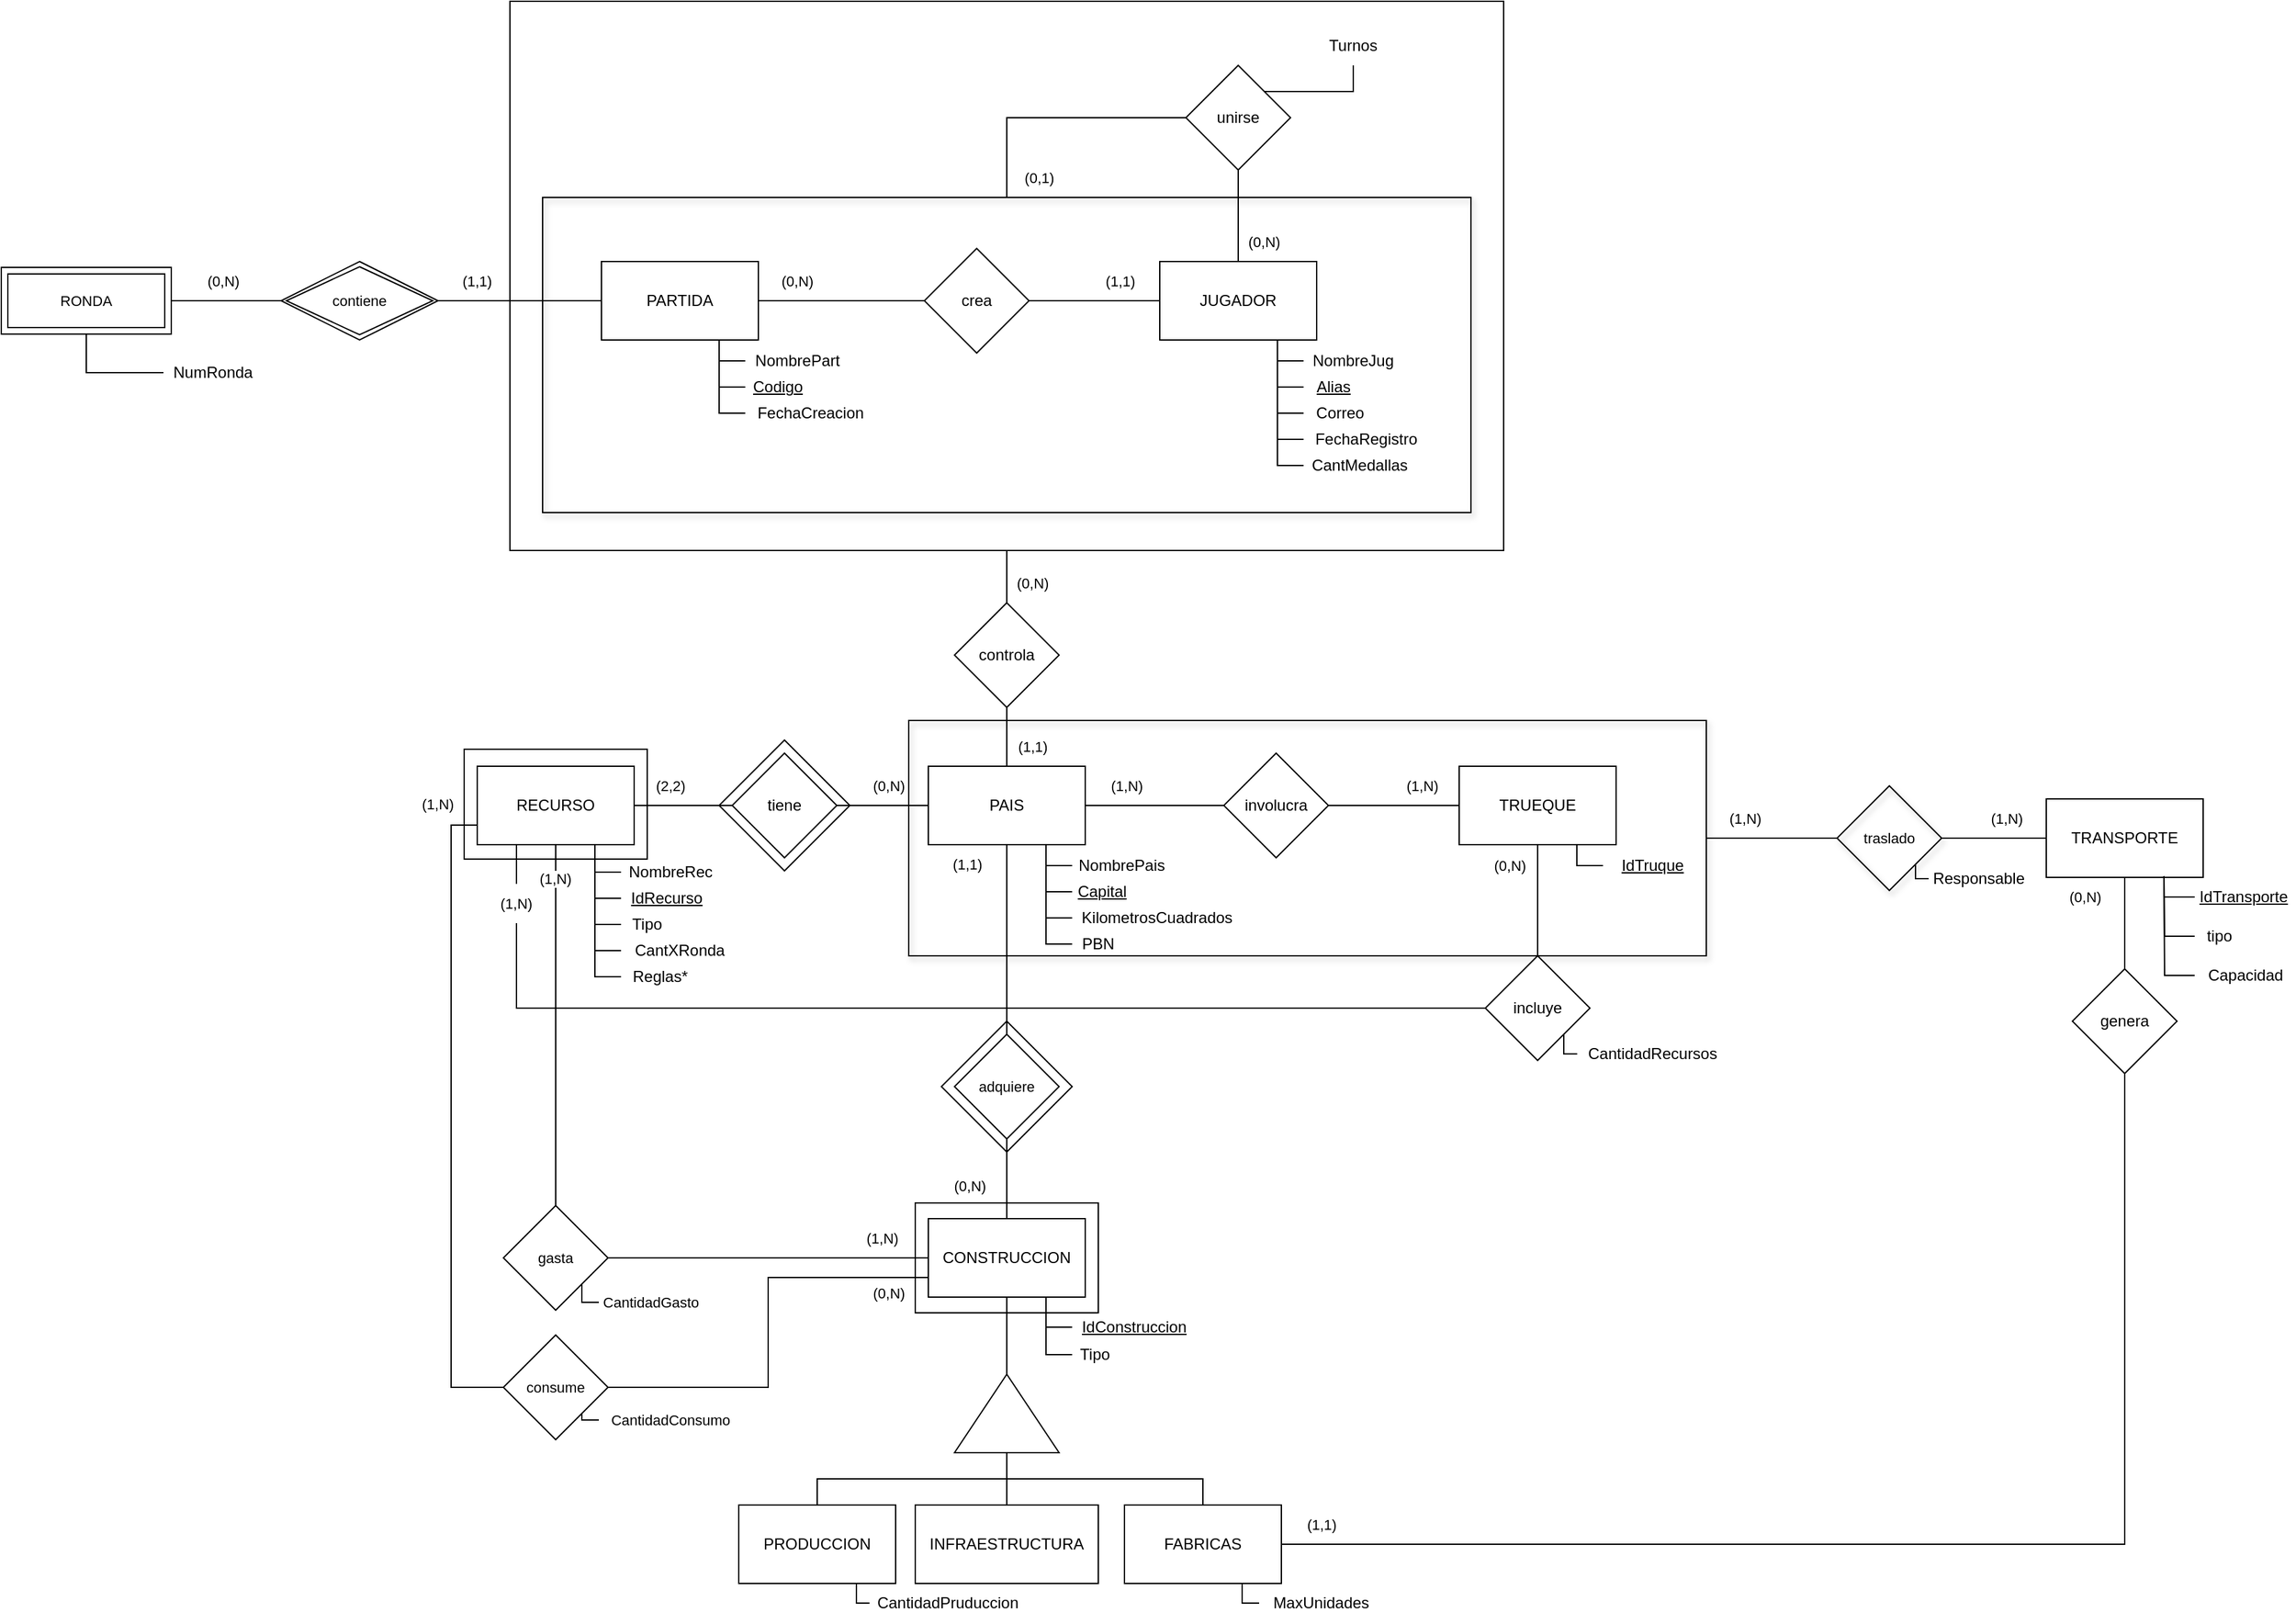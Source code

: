 <mxfile version="28.2.5">
  <diagram name="Página-1" id="h4RyZ4rFJXlUaRI9Djhv">
    <mxGraphModel dx="2400" dy="2023" grid="1" gridSize="10" guides="1" tooltips="1" connect="1" arrows="1" fold="1" page="1" pageScale="1" pageWidth="827" pageHeight="1169" math="0" shadow="0">
      <root>
        <mxCell id="0" />
        <mxCell id="1" parent="0" />
        <mxCell id="SiR0AhGkBLL6UwkQ2Aky-28" value="" style="rounded=0;whiteSpace=wrap;html=1;fontFamily=Helvetica;fontSize=11;fontColor=default;labelBackgroundColor=default;fillColor=none;" vertex="1" parent="1">
          <mxGeometry x="55" y="-20" width="760" height="420" as="geometry" />
        </mxCell>
        <mxCell id="CNnA7Gmpr0wEHoK6A7KQ-145" value="" style="rounded=0;whiteSpace=wrap;html=1;fontFamily=Helvetica;fontSize=11;fontColor=default;labelBackgroundColor=default;fillColor=none;shadow=1;" parent="1" vertex="1">
          <mxGeometry x="360" y="530" width="610" height="180" as="geometry" />
        </mxCell>
        <mxCell id="CNnA7Gmpr0wEHoK6A7KQ-61" value="" style="rounded=0;whiteSpace=wrap;html=1;fontFamily=Helvetica;fontSize=11;fontColor=default;labelBackgroundColor=default;fillColor=none;" parent="1" vertex="1">
          <mxGeometry x="20" y="552" width="140" height="84" as="geometry" />
        </mxCell>
        <mxCell id="CNnA7Gmpr0wEHoK6A7KQ-79" value="" style="rounded=0;whiteSpace=wrap;html=1;fontFamily=Helvetica;fontSize=11;fontColor=default;labelBackgroundColor=default;fillColor=none;" parent="1" vertex="1">
          <mxGeometry x="365" y="899" width="140" height="84" as="geometry" />
        </mxCell>
        <mxCell id="GuARF0NrUYKqCSSE0C8I-60" style="edgeStyle=orthogonalEdgeStyle;shape=connector;rounded=0;orthogonalLoop=1;jettySize=auto;html=1;exitX=0.5;exitY=0;exitDx=0;exitDy=0;entryX=0;entryY=0.5;entryDx=0;entryDy=0;strokeColor=default;align=center;verticalAlign=middle;fontFamily=Helvetica;fontSize=11;fontColor=default;labelBackgroundColor=default;endArrow=none;endFill=0;" parent="1" source="GuARF0NrUYKqCSSE0C8I-54" target="GuARF0NrUYKqCSSE0C8I-58" edge="1">
          <mxGeometry relative="1" as="geometry" />
        </mxCell>
        <mxCell id="GuARF0NrUYKqCSSE0C8I-54" value="" style="rounded=0;whiteSpace=wrap;html=1;fontFamily=Helvetica;fontSize=11;fontColor=default;labelBackgroundColor=default;fillColor=none;shadow=1;" parent="1" vertex="1">
          <mxGeometry x="80" y="130" width="710" height="241" as="geometry" />
        </mxCell>
        <mxCell id="GuARF0NrUYKqCSSE0C8I-18" style="edgeStyle=orthogonalEdgeStyle;shape=connector;rounded=0;orthogonalLoop=1;jettySize=auto;html=1;exitX=0.75;exitY=1;exitDx=0;exitDy=0;entryX=0;entryY=0.5;entryDx=0;entryDy=0;strokeColor=default;align=center;verticalAlign=middle;fontFamily=Helvetica;fontSize=11;fontColor=default;labelBackgroundColor=default;endArrow=none;endFill=0;" parent="1" source="GuARF0NrUYKqCSSE0C8I-1" target="GuARF0NrUYKqCSSE0C8I-3" edge="1">
          <mxGeometry relative="1" as="geometry" />
        </mxCell>
        <mxCell id="GuARF0NrUYKqCSSE0C8I-19" style="edgeStyle=orthogonalEdgeStyle;shape=connector;rounded=0;orthogonalLoop=1;jettySize=auto;html=1;exitX=0.75;exitY=1;exitDx=0;exitDy=0;entryX=0;entryY=0.5;entryDx=0;entryDy=0;strokeColor=default;align=center;verticalAlign=middle;fontFamily=Helvetica;fontSize=11;fontColor=default;labelBackgroundColor=default;endArrow=none;endFill=0;" parent="1" source="GuARF0NrUYKqCSSE0C8I-1" target="GuARF0NrUYKqCSSE0C8I-4" edge="1">
          <mxGeometry relative="1" as="geometry" />
        </mxCell>
        <mxCell id="GuARF0NrUYKqCSSE0C8I-20" style="edgeStyle=orthogonalEdgeStyle;shape=connector;rounded=0;orthogonalLoop=1;jettySize=auto;html=1;exitX=0.75;exitY=1;exitDx=0;exitDy=0;entryX=0;entryY=0.5;entryDx=0;entryDy=0;strokeColor=default;align=center;verticalAlign=middle;fontFamily=Helvetica;fontSize=11;fontColor=default;labelBackgroundColor=default;endArrow=none;endFill=0;" parent="1" source="GuARF0NrUYKqCSSE0C8I-1" target="GuARF0NrUYKqCSSE0C8I-5" edge="1">
          <mxGeometry relative="1" as="geometry" />
        </mxCell>
        <mxCell id="GuARF0NrUYKqCSSE0C8I-21" style="edgeStyle=orthogonalEdgeStyle;shape=connector;rounded=0;orthogonalLoop=1;jettySize=auto;html=1;exitX=0.75;exitY=1;exitDx=0;exitDy=0;entryX=0;entryY=0.5;entryDx=0;entryDy=0;strokeColor=default;align=center;verticalAlign=middle;fontFamily=Helvetica;fontSize=11;fontColor=default;labelBackgroundColor=default;endArrow=none;endFill=0;" parent="1" source="GuARF0NrUYKqCSSE0C8I-1" target="GuARF0NrUYKqCSSE0C8I-6" edge="1">
          <mxGeometry relative="1" as="geometry" />
        </mxCell>
        <mxCell id="GuARF0NrUYKqCSSE0C8I-51" value="" style="edgeStyle=orthogonalEdgeStyle;shape=connector;rounded=0;orthogonalLoop=1;jettySize=auto;html=1;strokeColor=default;align=center;verticalAlign=middle;fontFamily=Helvetica;fontSize=11;fontColor=default;labelBackgroundColor=default;endArrow=none;endFill=0;" parent="1" source="GuARF0NrUYKqCSSE0C8I-1" target="GuARF0NrUYKqCSSE0C8I-50" edge="1">
          <mxGeometry relative="1" as="geometry" />
        </mxCell>
        <mxCell id="GuARF0NrUYKqCSSE0C8I-59" value="" style="edgeStyle=orthogonalEdgeStyle;shape=connector;rounded=0;orthogonalLoop=1;jettySize=auto;html=1;strokeColor=default;align=center;verticalAlign=middle;fontFamily=Helvetica;fontSize=11;fontColor=default;labelBackgroundColor=default;endArrow=none;endFill=0;" parent="1" source="GuARF0NrUYKqCSSE0C8I-1" target="GuARF0NrUYKqCSSE0C8I-58" edge="1">
          <mxGeometry relative="1" as="geometry" />
        </mxCell>
        <mxCell id="GuARF0NrUYKqCSSE0C8I-1" value="JUGADOR" style="rounded=0;whiteSpace=wrap;html=1;" parent="1" vertex="1">
          <mxGeometry x="552" y="179" width="120" height="60" as="geometry" />
        </mxCell>
        <mxCell id="GuARF0NrUYKqCSSE0C8I-16" style="edgeStyle=orthogonalEdgeStyle;shape=connector;rounded=0;orthogonalLoop=1;jettySize=auto;html=1;exitX=0;exitY=0.5;exitDx=0;exitDy=0;entryX=0.75;entryY=1;entryDx=0;entryDy=0;strokeColor=default;align=center;verticalAlign=middle;fontFamily=Helvetica;fontSize=11;fontColor=default;labelBackgroundColor=default;endArrow=none;endFill=0;" parent="1" source="GuARF0NrUYKqCSSE0C8I-2" target="GuARF0NrUYKqCSSE0C8I-1" edge="1">
          <mxGeometry relative="1" as="geometry" />
        </mxCell>
        <mxCell id="GuARF0NrUYKqCSSE0C8I-2" value="NombreJug" style="text;html=1;align=center;verticalAlign=middle;whiteSpace=wrap;rounded=0;" parent="1" vertex="1">
          <mxGeometry x="662" y="240" width="76" height="30" as="geometry" />
        </mxCell>
        <mxCell id="GuARF0NrUYKqCSSE0C8I-3" value="&lt;u&gt;Alias&lt;/u&gt;" style="text;html=1;align=center;verticalAlign=middle;whiteSpace=wrap;rounded=0;" parent="1" vertex="1">
          <mxGeometry x="662" y="260" width="46" height="30" as="geometry" />
        </mxCell>
        <mxCell id="GuARF0NrUYKqCSSE0C8I-4" value="Correo" style="text;html=1;align=center;verticalAlign=middle;whiteSpace=wrap;rounded=0;" parent="1" vertex="1">
          <mxGeometry x="662" y="280" width="56" height="30" as="geometry" />
        </mxCell>
        <mxCell id="GuARF0NrUYKqCSSE0C8I-5" value="FechaRegistro" style="text;html=1;align=center;verticalAlign=middle;whiteSpace=wrap;rounded=0;" parent="1" vertex="1">
          <mxGeometry x="662" y="300" width="96" height="30" as="geometry" />
        </mxCell>
        <mxCell id="GuARF0NrUYKqCSSE0C8I-6" value="CantMedallas" style="text;html=1;align=center;verticalAlign=middle;whiteSpace=wrap;rounded=0;" parent="1" vertex="1">
          <mxGeometry x="662" y="320" width="86" height="30" as="geometry" />
        </mxCell>
        <mxCell id="GuARF0NrUYKqCSSE0C8I-23" style="edgeStyle=orthogonalEdgeStyle;shape=connector;rounded=0;orthogonalLoop=1;jettySize=auto;html=1;exitX=0.75;exitY=1;exitDx=0;exitDy=0;entryX=0;entryY=0.5;entryDx=0;entryDy=0;strokeColor=default;align=center;verticalAlign=middle;fontFamily=Helvetica;fontSize=11;fontColor=default;labelBackgroundColor=default;endArrow=none;endFill=0;" parent="1" source="GuARF0NrUYKqCSSE0C8I-27" target="GuARF0NrUYKqCSSE0C8I-30" edge="1">
          <mxGeometry relative="1" as="geometry" />
        </mxCell>
        <mxCell id="GuARF0NrUYKqCSSE0C8I-25" style="edgeStyle=orthogonalEdgeStyle;shape=connector;rounded=0;orthogonalLoop=1;jettySize=auto;html=1;exitX=0.75;exitY=1;exitDx=0;exitDy=0;entryX=0;entryY=0.5;entryDx=0;entryDy=0;strokeColor=default;align=center;verticalAlign=middle;fontFamily=Helvetica;fontSize=11;fontColor=default;labelBackgroundColor=default;endArrow=none;endFill=0;" parent="1" source="GuARF0NrUYKqCSSE0C8I-27" target="GuARF0NrUYKqCSSE0C8I-32" edge="1">
          <mxGeometry relative="1" as="geometry" />
        </mxCell>
        <mxCell id="GuARF0NrUYKqCSSE0C8I-53" style="edgeStyle=orthogonalEdgeStyle;shape=connector;rounded=0;orthogonalLoop=1;jettySize=auto;html=1;exitX=1;exitY=0.5;exitDx=0;exitDy=0;entryX=0;entryY=0.5;entryDx=0;entryDy=0;strokeColor=default;align=center;verticalAlign=middle;fontFamily=Helvetica;fontSize=11;fontColor=default;labelBackgroundColor=default;endArrow=none;endFill=0;" parent="1" source="GuARF0NrUYKqCSSE0C8I-27" target="GuARF0NrUYKqCSSE0C8I-50" edge="1">
          <mxGeometry relative="1" as="geometry" />
        </mxCell>
        <mxCell id="GuARF0NrUYKqCSSE0C8I-27" value="PARTIDA" style="rounded=0;whiteSpace=wrap;html=1;" parent="1" vertex="1">
          <mxGeometry x="125" y="179" width="120" height="60" as="geometry" />
        </mxCell>
        <mxCell id="GuARF0NrUYKqCSSE0C8I-28" style="edgeStyle=orthogonalEdgeStyle;shape=connector;rounded=0;orthogonalLoop=1;jettySize=auto;html=1;exitX=0;exitY=0.5;exitDx=0;exitDy=0;entryX=0.75;entryY=1;entryDx=0;entryDy=0;strokeColor=default;align=center;verticalAlign=middle;fontFamily=Helvetica;fontSize=11;fontColor=default;labelBackgroundColor=default;endArrow=none;endFill=0;" parent="1" source="GuARF0NrUYKqCSSE0C8I-29" target="GuARF0NrUYKqCSSE0C8I-27" edge="1">
          <mxGeometry relative="1" as="geometry" />
        </mxCell>
        <mxCell id="GuARF0NrUYKqCSSE0C8I-29" value="NombrePart" style="text;html=1;align=center;verticalAlign=middle;whiteSpace=wrap;rounded=0;" parent="1" vertex="1">
          <mxGeometry x="235" y="240" width="80" height="30" as="geometry" />
        </mxCell>
        <mxCell id="GuARF0NrUYKqCSSE0C8I-30" value="&lt;u&gt;Codigo&lt;/u&gt;" style="text;html=1;align=center;verticalAlign=middle;whiteSpace=wrap;rounded=0;" parent="1" vertex="1">
          <mxGeometry x="235" y="260" width="50" height="30" as="geometry" />
        </mxCell>
        <mxCell id="GuARF0NrUYKqCSSE0C8I-32" value="FechaCreacion" style="text;html=1;align=center;verticalAlign=middle;whiteSpace=wrap;rounded=0;" parent="1" vertex="1">
          <mxGeometry x="235" y="280" width="100" height="30" as="geometry" />
        </mxCell>
        <mxCell id="GuARF0NrUYKqCSSE0C8I-34" style="edgeStyle=orthogonalEdgeStyle;shape=connector;rounded=0;orthogonalLoop=1;jettySize=auto;html=1;exitX=0.75;exitY=1;exitDx=0;exitDy=0;entryX=0;entryY=0.5;entryDx=0;entryDy=0;strokeColor=default;align=center;verticalAlign=middle;fontFamily=Helvetica;fontSize=11;fontColor=default;labelBackgroundColor=default;endArrow=none;endFill=0;" parent="1" source="GuARF0NrUYKqCSSE0C8I-38" target="GuARF0NrUYKqCSSE0C8I-41" edge="1">
          <mxGeometry relative="1" as="geometry" />
        </mxCell>
        <mxCell id="GuARF0NrUYKqCSSE0C8I-35" style="edgeStyle=orthogonalEdgeStyle;shape=connector;rounded=0;orthogonalLoop=1;jettySize=auto;html=1;exitX=0.75;exitY=1;exitDx=0;exitDy=0;entryX=0;entryY=0.5;entryDx=0;entryDy=0;strokeColor=default;align=center;verticalAlign=middle;fontFamily=Helvetica;fontSize=11;fontColor=default;labelBackgroundColor=default;endArrow=none;endFill=0;" parent="1" source="GuARF0NrUYKqCSSE0C8I-38" target="GuARF0NrUYKqCSSE0C8I-42" edge="1">
          <mxGeometry relative="1" as="geometry" />
        </mxCell>
        <mxCell id="GuARF0NrUYKqCSSE0C8I-36" style="edgeStyle=orthogonalEdgeStyle;shape=connector;rounded=0;orthogonalLoop=1;jettySize=auto;html=1;exitX=0.75;exitY=1;exitDx=0;exitDy=0;entryX=0;entryY=0.5;entryDx=0;entryDy=0;strokeColor=default;align=center;verticalAlign=middle;fontFamily=Helvetica;fontSize=11;fontColor=default;labelBackgroundColor=default;endArrow=none;endFill=0;" parent="1" source="GuARF0NrUYKqCSSE0C8I-38" target="GuARF0NrUYKqCSSE0C8I-43" edge="1">
          <mxGeometry relative="1" as="geometry" />
        </mxCell>
        <mxCell id="GuARF0NrUYKqCSSE0C8I-47" value="" style="edgeStyle=orthogonalEdgeStyle;shape=connector;rounded=0;orthogonalLoop=1;jettySize=auto;html=1;strokeColor=default;align=center;verticalAlign=middle;fontFamily=Helvetica;fontSize=11;fontColor=default;labelBackgroundColor=default;endArrow=none;endFill=0;" parent="1" source="GuARF0NrUYKqCSSE0C8I-38" target="GuARF0NrUYKqCSSE0C8I-45" edge="1">
          <mxGeometry relative="1" as="geometry" />
        </mxCell>
        <mxCell id="GuARF0NrUYKqCSSE0C8I-88" value="" style="edgeStyle=orthogonalEdgeStyle;shape=connector;rounded=0;orthogonalLoop=1;jettySize=auto;html=1;strokeColor=default;align=center;verticalAlign=middle;fontFamily=Helvetica;fontSize=11;fontColor=default;labelBackgroundColor=default;endArrow=none;endFill=0;" parent="1" source="GuARF0NrUYKqCSSE0C8I-38" target="GuARF0NrUYKqCSSE0C8I-87" edge="1">
          <mxGeometry relative="1" as="geometry" />
        </mxCell>
        <mxCell id="CNnA7Gmpr0wEHoK6A7KQ-91" style="edgeStyle=orthogonalEdgeStyle;shape=connector;rounded=0;orthogonalLoop=1;jettySize=auto;html=1;exitX=1;exitY=0.5;exitDx=0;exitDy=0;entryX=0;entryY=0.5;entryDx=0;entryDy=0;strokeColor=default;align=center;verticalAlign=middle;fontFamily=Helvetica;fontSize=11;fontColor=default;labelBackgroundColor=default;endArrow=none;endFill=0;" parent="1" source="GuARF0NrUYKqCSSE0C8I-38" target="CNnA7Gmpr0wEHoK6A7KQ-89" edge="1">
          <mxGeometry relative="1" as="geometry" />
        </mxCell>
        <mxCell id="GuARF0NrUYKqCSSE0C8I-38" value="PAIS" style="rounded=0;whiteSpace=wrap;html=1;" parent="1" vertex="1">
          <mxGeometry x="375" y="565" width="120" height="60" as="geometry" />
        </mxCell>
        <mxCell id="GuARF0NrUYKqCSSE0C8I-39" style="edgeStyle=orthogonalEdgeStyle;shape=connector;rounded=0;orthogonalLoop=1;jettySize=auto;html=1;exitX=0;exitY=0.5;exitDx=0;exitDy=0;entryX=0.75;entryY=1;entryDx=0;entryDy=0;strokeColor=default;align=center;verticalAlign=middle;fontFamily=Helvetica;fontSize=11;fontColor=default;labelBackgroundColor=default;endArrow=none;endFill=0;" parent="1" source="GuARF0NrUYKqCSSE0C8I-40" target="GuARF0NrUYKqCSSE0C8I-38" edge="1">
          <mxGeometry relative="1" as="geometry" />
        </mxCell>
        <mxCell id="GuARF0NrUYKqCSSE0C8I-40" value="NombrePais" style="text;html=1;align=center;verticalAlign=middle;whiteSpace=wrap;rounded=0;" parent="1" vertex="1">
          <mxGeometry x="485" y="626" width="76" height="30" as="geometry" />
        </mxCell>
        <mxCell id="GuARF0NrUYKqCSSE0C8I-41" value="&lt;u&gt;Capital&lt;/u&gt;" style="text;html=1;align=center;verticalAlign=middle;whiteSpace=wrap;rounded=0;" parent="1" vertex="1">
          <mxGeometry x="485" y="646" width="46" height="30" as="geometry" />
        </mxCell>
        <mxCell id="GuARF0NrUYKqCSSE0C8I-42" value="KilometrosCuadrados" style="text;html=1;align=center;verticalAlign=middle;whiteSpace=wrap;rounded=0;" parent="1" vertex="1">
          <mxGeometry x="485" y="666" width="130" height="30" as="geometry" />
        </mxCell>
        <mxCell id="GuARF0NrUYKqCSSE0C8I-43" value="PBN" style="text;html=1;align=center;verticalAlign=middle;whiteSpace=wrap;rounded=0;" parent="1" vertex="1">
          <mxGeometry x="485" y="686" width="40" height="30" as="geometry" />
        </mxCell>
        <mxCell id="GuARF0NrUYKqCSSE0C8I-45" value="controla" style="rhombus;whiteSpace=wrap;html=1;rounded=0;" parent="1" vertex="1">
          <mxGeometry x="395" y="440" width="80" height="80" as="geometry" />
        </mxCell>
        <mxCell id="GuARF0NrUYKqCSSE0C8I-50" value="crea" style="rhombus;whiteSpace=wrap;html=1;rounded=0;" parent="1" vertex="1">
          <mxGeometry x="372" y="169" width="80" height="80" as="geometry" />
        </mxCell>
        <mxCell id="GuARF0NrUYKqCSSE0C8I-55" value="" style="edgeStyle=orthogonalEdgeStyle;shape=connector;rounded=0;orthogonalLoop=1;jettySize=auto;html=1;strokeColor=default;align=center;verticalAlign=middle;fontFamily=Helvetica;fontSize=11;fontColor=default;labelBackgroundColor=default;endArrow=none;endFill=0;entryX=0.5;entryY=0;entryDx=0;entryDy=0;exitX=0.478;exitY=1;exitDx=0;exitDy=0;exitPerimeter=0;" parent="1" source="SiR0AhGkBLL6UwkQ2Aky-28" target="GuARF0NrUYKqCSSE0C8I-45" edge="1">
          <mxGeometry relative="1" as="geometry">
            <mxPoint x="430" y="410" as="targetPoint" />
            <Array as="points">
              <mxPoint x="435" y="400" />
            </Array>
          </mxGeometry>
        </mxCell>
        <mxCell id="GuARF0NrUYKqCSSE0C8I-58" value="unirse" style="rhombus;whiteSpace=wrap;html=1;rounded=0;" parent="1" vertex="1">
          <mxGeometry x="572" y="29" width="80" height="80" as="geometry" />
        </mxCell>
        <mxCell id="GuARF0NrUYKqCSSE0C8I-61" value="(1,1)" style="text;html=1;align=center;verticalAlign=middle;whiteSpace=wrap;rounded=0;fontFamily=Helvetica;fontSize=11;fontColor=default;labelBackgroundColor=default;" parent="1" vertex="1">
          <mxGeometry x="425" y="535" width="60" height="30" as="geometry" />
        </mxCell>
        <mxCell id="GuARF0NrUYKqCSSE0C8I-62" value="(0,N)" style="text;html=1;align=center;verticalAlign=middle;whiteSpace=wrap;rounded=0;fontFamily=Helvetica;fontSize=11;fontColor=default;labelBackgroundColor=default;" parent="1" vertex="1">
          <mxGeometry x="425" y="410" width="60" height="30" as="geometry" />
        </mxCell>
        <mxCell id="GuARF0NrUYKqCSSE0C8I-63" value="(0,N&lt;span style=&quot;color: rgba(0, 0, 0, 0); font-family: monospace; font-size: 0px; text-align: start; text-wrap-mode: nowrap; background-color: rgb(27, 29, 30);&quot;&gt;%3CmxGraphModel%3E%3Croot%3E%3CmxCell%20id%3D%220%22%2F%3E%3CmxCell%20id%3D%221%22%20parent%3D%220%22%2F%3E%3CmxCell%20id%3D%222%22%20value%3D%22(0%2CN)%22%20style%3D%22text%3Bhtml%3D1%3Balign%3Dcenter%3BverticalAlign%3Dmiddle%3BwhiteSpace%3Dwrap%3Brounded%3D0%3BfontFamily%3DHelvetica%3BfontSize%3D11%3BfontColor%3Ddefault%3BlabelBackgroundColor%3Ddefault%3B%22%20vertex%3D%221%22%20parent%3D%221%22%3E%3CmxGeometry%20x%3D%22435%22%20y%3D%22401%22%20width%3D%2260%22%20height%3D%2230%22%20as%3D%22geometry%22%2F%3E%3C%2FmxCell%3E%3C%2Froot%3E%3C%2FmxGraphModel%3E&lt;/span&gt;)" style="text;html=1;align=center;verticalAlign=middle;whiteSpace=wrap;rounded=0;fontFamily=Helvetica;fontSize=11;fontColor=default;labelBackgroundColor=default;" parent="1" vertex="1">
          <mxGeometry x="602" y="149" width="60" height="30" as="geometry" />
        </mxCell>
        <mxCell id="GuARF0NrUYKqCSSE0C8I-64" value="(0,1&lt;span style=&quot;color: rgba(0, 0, 0, 0); font-family: monospace; font-size: 0px; text-align: start; text-wrap-mode: nowrap; background-color: rgb(27, 29, 30);&quot;&gt;%3CmxGraphModel%3E%3Croot%3E%3CmxCell%20id%3D%220%22%2F%3E%3CmxCell%20id%3D%221%22%20parent%3D%220%22%2F%3E%3CmxCell%20id%3D%222%22%20value%3D%22(0%2CN)%22%20style%3D%22text%3Bhtml%3D1%3Balign%3Dcenter%3BverticalAlign%3Dmiddle%3BwhiteSpace%3Dwrap%3Brounded%3D0%3BfontFamily%3DHelvetica%3BfontSize%3D11%3BfontColor%3Ddefault%3BlabelBackgroundColor%3Ddefault%3B%22%20vertex%3D%221%22%20parent%3D%221%22%3E%3CmxGeometry%20x%3D%22435%22%20y%3D%22401%22%20width%3D%2260%22%20height%3D%2230%22%20as%3D%22geometry%22%2F%3E%3C%2FmxCell%3E%3C%2Froot%3E%3C%2FmxGraphModel%3E&lt;/span&gt;)" style="text;html=1;align=center;verticalAlign=middle;whiteSpace=wrap;rounded=0;fontFamily=Helvetica;fontSize=11;fontColor=default;labelBackgroundColor=default;" parent="1" vertex="1">
          <mxGeometry x="430" y="100" width="60" height="30" as="geometry" />
        </mxCell>
        <mxCell id="GuARF0NrUYKqCSSE0C8I-65" value="(1,1&lt;span style=&quot;color: rgba(0, 0, 0, 0); font-family: monospace; font-size: 0px; text-align: start; text-wrap-mode: nowrap; background-color: rgb(27, 29, 30);&quot;&gt;%3CmxGraphModel%3E%3Croot%3E%3CmxCell%20id%3D%220%22%2F%3E%3CmxCell%20id%3D%221%22%20parent%3D%220%22%2F%3E%3CmxCell%20id%3D%222%22%20value%3D%22(0%2CN)%22%20style%3D%22text%3Bhtml%3D1%3Balign%3Dcenter%3BverticalAlign%3Dmiddle%3BwhiteSpace%3Dwrap%3Brounded%3D0%3BfontFamily%3DHelvetica%3BfontSize%3D11%3BfontColor%3Ddefault%3BlabelBackgroundColor%3Ddefault%3B%22%20vertex%3D%221%22%20parent%3D%221%22%3E%3CmxGeometry%20x%3D%22435%22%20y%3D%22401%22%20width%3D%2260%22%20height%3D%2230%22%20as%3D%22geometry%22%2F%3E%3C%2FmxCell%3E%3C%2Froot%3E%3C%2FmxGraphModel%3E&lt;/span&gt;)" style="text;html=1;align=center;verticalAlign=middle;whiteSpace=wrap;rounded=0;fontFamily=Helvetica;fontSize=11;fontColor=default;labelBackgroundColor=default;" parent="1" vertex="1">
          <mxGeometry x="492" y="179" width="60" height="30" as="geometry" />
        </mxCell>
        <mxCell id="GuARF0NrUYKqCSSE0C8I-66" value="(0,N&lt;span style=&quot;color: rgba(0, 0, 0, 0); font-family: monospace; font-size: 0px; text-align: start; text-wrap-mode: nowrap; background-color: rgb(27, 29, 30);&quot;&gt;%3CmxGraphModel%3E%3Croot%3E%3CmxCell%20id%3D%220%22%2F%3E%3CmxCell%20id%3D%221%22%20parent%3D%220%22%2F%3E%3CmxCell%20id%3D%222%22%20value%3D%22(0%2CN)%22%20style%3D%22text%3Bhtml%3D1%3Balign%3Dcenter%3BverticalAlign%3Dmiddle%3BwhiteSpace%3Dwrap%3Brounded%3D0%3BfontFamily%3DHelvetica%3BfontSize%3D11%3BfontColor%3Ddefault%3BlabelBackgroundColor%3Ddefault%3B%22%20vertex%3D%221%22%20parent%3D%221%22%3E%3CmxGeometry%20x%3D%22435%22%20y%3D%22401%22%20width%3D%2260%22%20height%3D%2230%22%20as%3D%22geometry%22%2F%3E%3C%2FmxCell%3E%3C%2Froot%3E%3C%2FmxGraphModel%3E&lt;/span&gt;)" style="text;html=1;align=center;verticalAlign=middle;whiteSpace=wrap;rounded=0;fontFamily=Helvetica;fontSize=11;fontColor=default;labelBackgroundColor=default;" parent="1" vertex="1">
          <mxGeometry x="245" y="179" width="60" height="30" as="geometry" />
        </mxCell>
        <mxCell id="GuARF0NrUYKqCSSE0C8I-74" style="edgeStyle=orthogonalEdgeStyle;shape=connector;rounded=0;orthogonalLoop=1;jettySize=auto;html=1;exitX=0.75;exitY=1;exitDx=0;exitDy=0;entryX=0;entryY=0.5;entryDx=0;entryDy=0;strokeColor=default;align=center;verticalAlign=middle;fontFamily=Helvetica;fontSize=11;fontColor=default;labelBackgroundColor=default;endArrow=none;endFill=0;" parent="1" source="GuARF0NrUYKqCSSE0C8I-77" target="GuARF0NrUYKqCSSE0C8I-80" edge="1">
          <mxGeometry relative="1" as="geometry" />
        </mxCell>
        <mxCell id="GuARF0NrUYKqCSSE0C8I-75" style="edgeStyle=orthogonalEdgeStyle;shape=connector;rounded=0;orthogonalLoop=1;jettySize=auto;html=1;exitX=0.75;exitY=1;exitDx=0;exitDy=0;entryX=0;entryY=0.5;entryDx=0;entryDy=0;strokeColor=default;align=center;verticalAlign=middle;fontFamily=Helvetica;fontSize=11;fontColor=default;labelBackgroundColor=default;endArrow=none;endFill=0;" parent="1" source="GuARF0NrUYKqCSSE0C8I-77" target="GuARF0NrUYKqCSSE0C8I-81" edge="1">
          <mxGeometry relative="1" as="geometry" />
        </mxCell>
        <mxCell id="GuARF0NrUYKqCSSE0C8I-76" style="edgeStyle=orthogonalEdgeStyle;shape=connector;rounded=0;orthogonalLoop=1;jettySize=auto;html=1;exitX=0.75;exitY=1;exitDx=0;exitDy=0;entryX=0;entryY=0.5;entryDx=0;entryDy=0;strokeColor=default;align=center;verticalAlign=middle;fontFamily=Helvetica;fontSize=11;fontColor=default;labelBackgroundColor=default;endArrow=none;endFill=0;" parent="1" source="GuARF0NrUYKqCSSE0C8I-77" target="GuARF0NrUYKqCSSE0C8I-82" edge="1">
          <mxGeometry relative="1" as="geometry" />
        </mxCell>
        <mxCell id="GuARF0NrUYKqCSSE0C8I-85" style="edgeStyle=orthogonalEdgeStyle;shape=connector;rounded=0;orthogonalLoop=1;jettySize=auto;html=1;exitX=0.75;exitY=1;exitDx=0;exitDy=0;entryX=0;entryY=0.5;entryDx=0;entryDy=0;strokeColor=default;align=center;verticalAlign=middle;fontFamily=Helvetica;fontSize=11;fontColor=default;labelBackgroundColor=default;endArrow=none;endFill=0;" parent="1" source="GuARF0NrUYKqCSSE0C8I-77" target="GuARF0NrUYKqCSSE0C8I-84" edge="1">
          <mxGeometry relative="1" as="geometry" />
        </mxCell>
        <mxCell id="GuARF0NrUYKqCSSE0C8I-90" style="edgeStyle=orthogonalEdgeStyle;shape=connector;rounded=0;orthogonalLoop=1;jettySize=auto;html=1;exitX=1;exitY=0.5;exitDx=0;exitDy=0;entryX=0;entryY=0.5;entryDx=0;entryDy=0;strokeColor=default;align=center;verticalAlign=middle;fontFamily=Helvetica;fontSize=11;fontColor=default;labelBackgroundColor=default;endArrow=none;endFill=0;" parent="1" source="GuARF0NrUYKqCSSE0C8I-77" target="GuARF0NrUYKqCSSE0C8I-87" edge="1">
          <mxGeometry relative="1" as="geometry" />
        </mxCell>
        <mxCell id="GuARF0NrUYKqCSSE0C8I-77" value="RECURSO" style="rounded=0;whiteSpace=wrap;html=1;" parent="1" vertex="1">
          <mxGeometry x="30" y="565" width="120" height="60" as="geometry" />
        </mxCell>
        <mxCell id="GuARF0NrUYKqCSSE0C8I-78" style="edgeStyle=orthogonalEdgeStyle;shape=connector;rounded=0;orthogonalLoop=1;jettySize=auto;html=1;exitX=0;exitY=0.5;exitDx=0;exitDy=0;entryX=0.75;entryY=1;entryDx=0;entryDy=0;strokeColor=default;align=center;verticalAlign=middle;fontFamily=Helvetica;fontSize=11;fontColor=default;labelBackgroundColor=default;endArrow=none;endFill=0;" parent="1" source="GuARF0NrUYKqCSSE0C8I-79" target="GuARF0NrUYKqCSSE0C8I-77" edge="1">
          <mxGeometry relative="1" as="geometry" />
        </mxCell>
        <mxCell id="GuARF0NrUYKqCSSE0C8I-79" value="NombreRec" style="text;html=1;align=center;verticalAlign=middle;whiteSpace=wrap;rounded=0;" parent="1" vertex="1">
          <mxGeometry x="140" y="631" width="76" height="30" as="geometry" />
        </mxCell>
        <mxCell id="GuARF0NrUYKqCSSE0C8I-80" value="&lt;u&gt;IdRecurso&lt;/u&gt;" style="text;html=1;align=center;verticalAlign=middle;whiteSpace=wrap;rounded=0;" parent="1" vertex="1">
          <mxGeometry x="140" y="651" width="70" height="30" as="geometry" />
        </mxCell>
        <mxCell id="GuARF0NrUYKqCSSE0C8I-81" value="Tipo" style="text;html=1;align=center;verticalAlign=middle;whiteSpace=wrap;rounded=0;" parent="1" vertex="1">
          <mxGeometry x="140" y="671" width="40" height="30" as="geometry" />
        </mxCell>
        <mxCell id="GuARF0NrUYKqCSSE0C8I-82" value="CantXRonda" style="text;html=1;align=center;verticalAlign=middle;whiteSpace=wrap;rounded=0;" parent="1" vertex="1">
          <mxGeometry x="140" y="691" width="90" height="30" as="geometry" />
        </mxCell>
        <mxCell id="GuARF0NrUYKqCSSE0C8I-84" value="Reglas*" style="text;html=1;align=center;verticalAlign=middle;whiteSpace=wrap;rounded=0;" parent="1" vertex="1">
          <mxGeometry x="140" y="711" width="60" height="30" as="geometry" />
        </mxCell>
        <mxCell id="GuARF0NrUYKqCSSE0C8I-87" value="tiene" style="rhombus;whiteSpace=wrap;html=1;rounded=0;" parent="1" vertex="1">
          <mxGeometry x="225" y="555" width="80" height="80" as="geometry" />
        </mxCell>
        <mxCell id="GuARF0NrUYKqCSSE0C8I-91" value="(2,2)" style="text;html=1;align=center;verticalAlign=middle;whiteSpace=wrap;rounded=0;fontFamily=Helvetica;fontSize=11;fontColor=default;labelBackgroundColor=default;" parent="1" vertex="1">
          <mxGeometry x="148" y="565" width="60" height="30" as="geometry" />
        </mxCell>
        <mxCell id="GuARF0NrUYKqCSSE0C8I-92" value="(0,N)" style="text;html=1;align=center;verticalAlign=middle;whiteSpace=wrap;rounded=0;fontFamily=Helvetica;fontSize=11;fontColor=default;labelBackgroundColor=default;" parent="1" vertex="1">
          <mxGeometry x="315" y="565" width="60" height="30" as="geometry" />
        </mxCell>
        <mxCell id="CNnA7Gmpr0wEHoK6A7KQ-132" value="" style="edgeStyle=orthogonalEdgeStyle;shape=connector;rounded=0;orthogonalLoop=1;jettySize=auto;html=1;strokeColor=default;align=center;verticalAlign=middle;fontFamily=Helvetica;fontSize=11;fontColor=default;labelBackgroundColor=default;endArrow=none;endFill=0;" parent="1" source="CNnA7Gmpr0wEHoK6A7KQ-4" target="CNnA7Gmpr0wEHoK6A7KQ-131" edge="1">
          <mxGeometry relative="1" as="geometry" />
        </mxCell>
        <mxCell id="CNnA7Gmpr0wEHoK6A7KQ-178" style="edgeStyle=orthogonalEdgeStyle;shape=connector;rounded=0;orthogonalLoop=1;jettySize=auto;html=1;exitX=0.75;exitY=1;exitDx=0;exitDy=0;entryX=0;entryY=0.5;entryDx=0;entryDy=0;strokeColor=default;align=center;verticalAlign=middle;fontFamily=Helvetica;fontSize=11;fontColor=default;labelBackgroundColor=default;endArrow=none;endFill=0;" parent="1" source="CNnA7Gmpr0wEHoK6A7KQ-4" target="CNnA7Gmpr0wEHoK6A7KQ-177" edge="1">
          <mxGeometry relative="1" as="geometry" />
        </mxCell>
        <mxCell id="CNnA7Gmpr0wEHoK6A7KQ-4" value="CONSTRUCCION" style="rounded=0;whiteSpace=wrap;html=1;" parent="1" vertex="1">
          <mxGeometry x="375" y="911" width="120" height="60" as="geometry" />
        </mxCell>
        <mxCell id="CNnA7Gmpr0wEHoK6A7KQ-5" style="edgeStyle=orthogonalEdgeStyle;shape=connector;rounded=0;orthogonalLoop=1;jettySize=auto;html=1;exitX=0;exitY=0.5;exitDx=0;exitDy=0;entryX=0.75;entryY=1;entryDx=0;entryDy=0;strokeColor=default;align=center;verticalAlign=middle;fontFamily=Helvetica;fontSize=11;fontColor=default;labelBackgroundColor=default;endArrow=none;endFill=0;" parent="1" source="CNnA7Gmpr0wEHoK6A7KQ-6" target="CNnA7Gmpr0wEHoK6A7KQ-4" edge="1">
          <mxGeometry relative="1" as="geometry" />
        </mxCell>
        <mxCell id="CNnA7Gmpr0wEHoK6A7KQ-6" value="&lt;u&gt;IdConstruccion&lt;/u&gt;" style="text;html=1;align=center;verticalAlign=middle;whiteSpace=wrap;rounded=0;" parent="1" vertex="1">
          <mxGeometry x="485" y="979" width="95" height="30" as="geometry" />
        </mxCell>
        <mxCell id="CNnA7Gmpr0wEHoK6A7KQ-10" value="(0,N)" style="text;html=1;align=center;verticalAlign=middle;whiteSpace=wrap;rounded=0;fontFamily=Helvetica;fontSize=11;fontColor=default;labelBackgroundColor=default;" parent="1" vertex="1">
          <mxGeometry x="377" y="871" width="60" height="30" as="geometry" />
        </mxCell>
        <mxCell id="CNnA7Gmpr0wEHoK6A7KQ-60" value="" style="rhombus;whiteSpace=wrap;html=1;rounded=0;fillColor=none;" parent="1" vertex="1">
          <mxGeometry x="215" y="545" width="100" height="100" as="geometry" />
        </mxCell>
        <mxCell id="CNnA7Gmpr0wEHoK6A7KQ-64" style="edgeStyle=orthogonalEdgeStyle;shape=connector;rounded=0;orthogonalLoop=1;jettySize=auto;html=1;exitX=0.5;exitY=1;exitDx=0;exitDy=0;entryX=0.5;entryY=0;entryDx=0;entryDy=0;strokeColor=default;align=center;verticalAlign=middle;fontFamily=Helvetica;fontSize=11;fontColor=default;labelBackgroundColor=default;endArrow=none;endFill=0;" parent="1" source="CNnA7Gmpr0wEHoK6A7KQ-62" target="CNnA7Gmpr0wEHoK6A7KQ-4" edge="1">
          <mxGeometry relative="1" as="geometry" />
        </mxCell>
        <mxCell id="CNnA7Gmpr0wEHoK6A7KQ-65" style="edgeStyle=orthogonalEdgeStyle;shape=connector;rounded=0;orthogonalLoop=1;jettySize=auto;html=1;exitX=0.5;exitY=0;exitDx=0;exitDy=0;entryX=0.5;entryY=1;entryDx=0;entryDy=0;strokeColor=default;align=center;verticalAlign=middle;fontFamily=Helvetica;fontSize=11;fontColor=default;labelBackgroundColor=default;endArrow=none;endFill=0;" parent="1" source="CNnA7Gmpr0wEHoK6A7KQ-62" target="GuARF0NrUYKqCSSE0C8I-38" edge="1">
          <mxGeometry relative="1" as="geometry" />
        </mxCell>
        <mxCell id="CNnA7Gmpr0wEHoK6A7KQ-62" value="adquiere" style="rhombus;whiteSpace=wrap;html=1;fontFamily=Helvetica;fontSize=11;fontColor=default;labelBackgroundColor=default;" parent="1" vertex="1">
          <mxGeometry x="395" y="770" width="80" height="80" as="geometry" />
        </mxCell>
        <mxCell id="CNnA7Gmpr0wEHoK6A7KQ-90" value="" style="edgeStyle=orthogonalEdgeStyle;shape=connector;rounded=0;orthogonalLoop=1;jettySize=auto;html=1;strokeColor=default;align=center;verticalAlign=middle;fontFamily=Helvetica;fontSize=11;fontColor=default;labelBackgroundColor=default;endArrow=none;endFill=0;" parent="1" source="CNnA7Gmpr0wEHoK6A7KQ-69" target="CNnA7Gmpr0wEHoK6A7KQ-89" edge="1">
          <mxGeometry relative="1" as="geometry" />
        </mxCell>
        <mxCell id="CNnA7Gmpr0wEHoK6A7KQ-93" value="" style="edgeStyle=orthogonalEdgeStyle;shape=connector;rounded=0;orthogonalLoop=1;jettySize=auto;html=1;strokeColor=default;align=center;verticalAlign=middle;fontFamily=Helvetica;fontSize=11;fontColor=default;labelBackgroundColor=default;endArrow=none;endFill=0;" parent="1" source="CNnA7Gmpr0wEHoK6A7KQ-69" target="CNnA7Gmpr0wEHoK6A7KQ-92" edge="1">
          <mxGeometry relative="1" as="geometry" />
        </mxCell>
        <mxCell id="CNnA7Gmpr0wEHoK6A7KQ-69" value="TRUEQUE" style="rounded=0;whiteSpace=wrap;html=1;" parent="1" vertex="1">
          <mxGeometry x="781" y="565" width="120" height="60" as="geometry" />
        </mxCell>
        <mxCell id="CNnA7Gmpr0wEHoK6A7KQ-70" style="edgeStyle=orthogonalEdgeStyle;shape=connector;rounded=0;orthogonalLoop=1;jettySize=auto;html=1;exitX=0;exitY=0.5;exitDx=0;exitDy=0;entryX=0.75;entryY=1;entryDx=0;entryDy=0;strokeColor=default;align=center;verticalAlign=middle;fontFamily=Helvetica;fontSize=11;fontColor=default;labelBackgroundColor=default;endArrow=none;endFill=0;" parent="1" source="CNnA7Gmpr0wEHoK6A7KQ-71" target="CNnA7Gmpr0wEHoK6A7KQ-69" edge="1">
          <mxGeometry relative="1" as="geometry" />
        </mxCell>
        <mxCell id="CNnA7Gmpr0wEHoK6A7KQ-71" value="&lt;u&gt;IdTruque&lt;/u&gt;" style="text;html=1;align=center;verticalAlign=middle;whiteSpace=wrap;rounded=0;" parent="1" vertex="1">
          <mxGeometry x="891" y="626" width="76" height="30" as="geometry" />
        </mxCell>
        <mxCell id="CNnA7Gmpr0wEHoK6A7KQ-78" value="" style="rhombus;whiteSpace=wrap;html=1;rounded=0;fillColor=none;" parent="1" vertex="1">
          <mxGeometry x="385" y="760" width="100" height="100" as="geometry" />
        </mxCell>
        <mxCell id="CNnA7Gmpr0wEHoK6A7KQ-82" style="edgeStyle=orthogonalEdgeStyle;shape=connector;rounded=0;orthogonalLoop=1;jettySize=auto;html=1;exitX=1;exitY=0.5;exitDx=0;exitDy=0;entryX=0;entryY=0.5;entryDx=0;entryDy=0;strokeColor=default;align=center;verticalAlign=middle;fontFamily=Helvetica;fontSize=11;fontColor=default;labelBackgroundColor=default;endArrow=none;endFill=0;" parent="1" source="CNnA7Gmpr0wEHoK6A7KQ-80" target="CNnA7Gmpr0wEHoK6A7KQ-4" edge="1">
          <mxGeometry relative="1" as="geometry" />
        </mxCell>
        <mxCell id="CNnA7Gmpr0wEHoK6A7KQ-84" style="edgeStyle=orthogonalEdgeStyle;shape=connector;rounded=0;orthogonalLoop=1;jettySize=auto;html=1;exitX=0.5;exitY=0;exitDx=0;exitDy=0;entryX=0.5;entryY=1;entryDx=0;entryDy=0;strokeColor=default;align=center;verticalAlign=middle;fontFamily=Helvetica;fontSize=11;fontColor=default;labelBackgroundColor=default;endArrow=none;endFill=0;" parent="1" source="CNnA7Gmpr0wEHoK6A7KQ-80" target="GuARF0NrUYKqCSSE0C8I-77" edge="1">
          <mxGeometry relative="1" as="geometry" />
        </mxCell>
        <mxCell id="CNnA7Gmpr0wEHoK6A7KQ-80" value="gasta" style="rhombus;whiteSpace=wrap;html=1;fontFamily=Helvetica;fontSize=11;fontColor=default;labelBackgroundColor=default;" parent="1" vertex="1">
          <mxGeometry x="50" y="901" width="80" height="80" as="geometry" />
        </mxCell>
        <mxCell id="CNnA7Gmpr0wEHoK6A7KQ-89" value="involucra" style="rhombus;whiteSpace=wrap;html=1;rounded=0;" parent="1" vertex="1">
          <mxGeometry x="601" y="555" width="80" height="80" as="geometry" />
        </mxCell>
        <mxCell id="CNnA7Gmpr0wEHoK6A7KQ-94" style="edgeStyle=orthogonalEdgeStyle;shape=connector;rounded=0;orthogonalLoop=1;jettySize=auto;html=1;exitX=0.5;exitY=0;exitDx=0;exitDy=0;entryX=0.25;entryY=1;entryDx=0;entryDy=0;strokeColor=default;align=center;verticalAlign=middle;fontFamily=Helvetica;fontSize=11;fontColor=default;labelBackgroundColor=default;endArrow=none;endFill=0;" parent="1" source="CNnA7Gmpr0wEHoK6A7KQ-118" target="GuARF0NrUYKqCSSE0C8I-77" edge="1">
          <mxGeometry relative="1" as="geometry">
            <Array as="points" />
          </mxGeometry>
        </mxCell>
        <mxCell id="CNnA7Gmpr0wEHoK6A7KQ-92" value="incluye" style="rhombus;whiteSpace=wrap;html=1;rounded=0;" parent="1" vertex="1">
          <mxGeometry x="801" y="710" width="80" height="80" as="geometry" />
        </mxCell>
        <mxCell id="CNnA7Gmpr0wEHoK6A7KQ-97" style="edgeStyle=orthogonalEdgeStyle;shape=connector;rounded=0;orthogonalLoop=1;jettySize=auto;html=1;exitX=0;exitY=0.5;exitDx=0;exitDy=0;entryX=1;entryY=1;entryDx=0;entryDy=0;strokeColor=default;align=center;verticalAlign=middle;fontFamily=Helvetica;fontSize=11;fontColor=default;labelBackgroundColor=default;endArrow=none;endFill=0;" parent="1" source="CNnA7Gmpr0wEHoK6A7KQ-95" target="CNnA7Gmpr0wEHoK6A7KQ-92" edge="1">
          <mxGeometry relative="1" as="geometry" />
        </mxCell>
        <mxCell id="CNnA7Gmpr0wEHoK6A7KQ-95" value="CantidadRecursos" style="text;html=1;align=center;verticalAlign=middle;whiteSpace=wrap;rounded=0;" parent="1" vertex="1">
          <mxGeometry x="871.25" y="770" width="115.5" height="30" as="geometry" />
        </mxCell>
        <mxCell id="CNnA7Gmpr0wEHoK6A7KQ-100" style="edgeStyle=orthogonalEdgeStyle;shape=connector;rounded=0;orthogonalLoop=1;jettySize=auto;html=1;exitX=1;exitY=0.5;exitDx=0;exitDy=0;entryX=0;entryY=0.75;entryDx=0;entryDy=0;strokeColor=default;align=center;verticalAlign=middle;fontFamily=Helvetica;fontSize=11;fontColor=default;labelBackgroundColor=default;endArrow=none;endFill=0;" parent="1" source="CNnA7Gmpr0wEHoK6A7KQ-99" target="CNnA7Gmpr0wEHoK6A7KQ-4" edge="1">
          <mxGeometry relative="1" as="geometry" />
        </mxCell>
        <mxCell id="CNnA7Gmpr0wEHoK6A7KQ-123" style="edgeStyle=orthogonalEdgeStyle;shape=connector;rounded=0;orthogonalLoop=1;jettySize=auto;html=1;exitX=0;exitY=0.5;exitDx=0;exitDy=0;entryX=0;entryY=0.75;entryDx=0;entryDy=0;strokeColor=default;align=center;verticalAlign=middle;fontFamily=Helvetica;fontSize=11;fontColor=default;labelBackgroundColor=default;endArrow=none;endFill=0;" parent="1" source="CNnA7Gmpr0wEHoK6A7KQ-99" target="GuARF0NrUYKqCSSE0C8I-77" edge="1">
          <mxGeometry relative="1" as="geometry" />
        </mxCell>
        <mxCell id="CNnA7Gmpr0wEHoK6A7KQ-99" value="consume" style="rhombus;whiteSpace=wrap;html=1;fontFamily=Helvetica;fontSize=11;fontColor=default;labelBackgroundColor=default;" parent="1" vertex="1">
          <mxGeometry x="50" y="1000" width="80" height="80" as="geometry" />
        </mxCell>
        <mxCell id="CNnA7Gmpr0wEHoK6A7KQ-112" value="(1,1)" style="text;html=1;align=center;verticalAlign=middle;whiteSpace=wrap;rounded=0;fontFamily=Helvetica;fontSize=11;fontColor=default;labelBackgroundColor=default;" parent="1" vertex="1">
          <mxGeometry x="375" y="625" width="60" height="30" as="geometry" />
        </mxCell>
        <mxCell id="CNnA7Gmpr0wEHoK6A7KQ-114" value="(1,N)" style="text;html=1;align=center;verticalAlign=middle;whiteSpace=wrap;rounded=0;fontFamily=Helvetica;fontSize=11;fontColor=default;labelBackgroundColor=default;" parent="1" vertex="1">
          <mxGeometry x="497" y="565" width="60" height="30" as="geometry" />
        </mxCell>
        <mxCell id="CNnA7Gmpr0wEHoK6A7KQ-115" value="(1,N)" style="text;html=1;align=center;verticalAlign=middle;whiteSpace=wrap;rounded=0;fontFamily=Helvetica;fontSize=11;fontColor=default;labelBackgroundColor=default;" parent="1" vertex="1">
          <mxGeometry x="723" y="565" width="60" height="30" as="geometry" />
        </mxCell>
        <mxCell id="CNnA7Gmpr0wEHoK6A7KQ-116" value="(0,N)" style="text;html=1;align=center;verticalAlign=middle;whiteSpace=wrap;rounded=0;fontFamily=Helvetica;fontSize=11;fontColor=default;labelBackgroundColor=default;" parent="1" vertex="1">
          <mxGeometry x="790" y="626" width="60" height="30" as="geometry" />
        </mxCell>
        <mxCell id="CNnA7Gmpr0wEHoK6A7KQ-119" value="" style="edgeStyle=orthogonalEdgeStyle;shape=connector;rounded=0;orthogonalLoop=1;jettySize=auto;html=1;exitX=0;exitY=0.5;exitDx=0;exitDy=0;entryX=0.5;entryY=1;entryDx=0;entryDy=0;strokeColor=default;align=center;verticalAlign=middle;fontFamily=Helvetica;fontSize=11;fontColor=default;labelBackgroundColor=default;endArrow=none;endFill=0;" parent="1" source="CNnA7Gmpr0wEHoK6A7KQ-92" target="CNnA7Gmpr0wEHoK6A7KQ-118" edge="1">
          <mxGeometry relative="1" as="geometry">
            <mxPoint x="801" y="749" as="sourcePoint" />
            <mxPoint x="60" y="625" as="targetPoint" />
            <Array as="points">
              <mxPoint x="60" y="750" />
            </Array>
          </mxGeometry>
        </mxCell>
        <mxCell id="CNnA7Gmpr0wEHoK6A7KQ-118" value="(1,N)" style="text;html=1;align=center;verticalAlign=middle;whiteSpace=wrap;rounded=0;fontFamily=Helvetica;fontSize=11;fontColor=default;labelBackgroundColor=default;" parent="1" vertex="1">
          <mxGeometry x="30" y="655" width="60" height="30" as="geometry" />
        </mxCell>
        <mxCell id="CNnA7Gmpr0wEHoK6A7KQ-121" value="(1,N)" style="text;html=1;align=center;verticalAlign=middle;whiteSpace=wrap;rounded=0;fontFamily=Helvetica;fontSize=11;fontColor=default;labelBackgroundColor=default;" parent="1" vertex="1">
          <mxGeometry x="310" y="911" width="60" height="30" as="geometry" />
        </mxCell>
        <mxCell id="CNnA7Gmpr0wEHoK6A7KQ-122" value="(1,N)" style="text;html=1;align=center;verticalAlign=middle;whiteSpace=wrap;rounded=0;fontFamily=Helvetica;fontSize=11;fontColor=default;labelBackgroundColor=default;" parent="1" vertex="1">
          <mxGeometry x="60" y="636" width="60" height="30" as="geometry" />
        </mxCell>
        <mxCell id="CNnA7Gmpr0wEHoK6A7KQ-124" value="(0,N)" style="text;html=1;align=center;verticalAlign=middle;whiteSpace=wrap;rounded=0;fontFamily=Helvetica;fontSize=11;fontColor=default;labelBackgroundColor=default;" parent="1" vertex="1">
          <mxGeometry x="315" y="953" width="60" height="30" as="geometry" />
        </mxCell>
        <mxCell id="CNnA7Gmpr0wEHoK6A7KQ-125" value="(1,N)" style="text;html=1;align=center;verticalAlign=middle;whiteSpace=wrap;rounded=0;fontFamily=Helvetica;fontSize=11;fontColor=default;labelBackgroundColor=default;" parent="1" vertex="1">
          <mxGeometry x="-30" y="579" width="60" height="30" as="geometry" />
        </mxCell>
        <mxCell id="CNnA7Gmpr0wEHoK6A7KQ-127" style="edgeStyle=orthogonalEdgeStyle;shape=connector;rounded=0;orthogonalLoop=1;jettySize=auto;html=1;exitX=0;exitY=0.5;exitDx=0;exitDy=0;entryX=1;entryY=1;entryDx=0;entryDy=0;strokeColor=default;align=center;verticalAlign=middle;fontFamily=Helvetica;fontSize=11;fontColor=default;labelBackgroundColor=default;endArrow=none;endFill=0;" parent="1" source="CNnA7Gmpr0wEHoK6A7KQ-126" target="CNnA7Gmpr0wEHoK6A7KQ-80" edge="1">
          <mxGeometry relative="1" as="geometry" />
        </mxCell>
        <mxCell id="CNnA7Gmpr0wEHoK6A7KQ-126" value="CantidadGasto" style="text;html=1;align=center;verticalAlign=middle;whiteSpace=wrap;rounded=0;fontFamily=Helvetica;fontSize=11;fontColor=default;labelBackgroundColor=default;" parent="1" vertex="1">
          <mxGeometry x="123" y="960" width="80" height="30" as="geometry" />
        </mxCell>
        <mxCell id="CNnA7Gmpr0wEHoK6A7KQ-130" style="edgeStyle=orthogonalEdgeStyle;shape=connector;rounded=0;orthogonalLoop=1;jettySize=auto;html=1;exitX=0;exitY=0.5;exitDx=0;exitDy=0;entryX=1;entryY=1;entryDx=0;entryDy=0;strokeColor=default;align=center;verticalAlign=middle;fontFamily=Helvetica;fontSize=11;fontColor=default;labelBackgroundColor=default;endArrow=none;endFill=0;" parent="1" source="CNnA7Gmpr0wEHoK6A7KQ-128" target="CNnA7Gmpr0wEHoK6A7KQ-99" edge="1">
          <mxGeometry relative="1" as="geometry" />
        </mxCell>
        <mxCell id="CNnA7Gmpr0wEHoK6A7KQ-128" value="CantidadConsumo" style="text;html=1;align=center;verticalAlign=middle;whiteSpace=wrap;rounded=0;fontFamily=Helvetica;fontSize=11;fontColor=default;labelBackgroundColor=default;" parent="1" vertex="1">
          <mxGeometry x="123" y="1050" width="110" height="30" as="geometry" />
        </mxCell>
        <mxCell id="CNnA7Gmpr0wEHoK6A7KQ-162" style="edgeStyle=orthogonalEdgeStyle;shape=connector;rounded=0;orthogonalLoop=1;jettySize=auto;html=1;exitX=0;exitY=0.5;exitDx=0;exitDy=0;entryX=0.5;entryY=0;entryDx=0;entryDy=0;strokeColor=default;align=center;verticalAlign=middle;fontFamily=Helvetica;fontSize=11;fontColor=default;labelBackgroundColor=default;endArrow=none;endFill=0;" parent="1" source="CNnA7Gmpr0wEHoK6A7KQ-131" target="CNnA7Gmpr0wEHoK6A7KQ-161" edge="1">
          <mxGeometry relative="1" as="geometry" />
        </mxCell>
        <mxCell id="CNnA7Gmpr0wEHoK6A7KQ-131" value="" style="triangle;whiteSpace=wrap;html=1;rounded=0;rotation=-90;" parent="1" vertex="1">
          <mxGeometry x="405" y="1020" width="60" height="80" as="geometry" />
        </mxCell>
        <mxCell id="CNnA7Gmpr0wEHoK6A7KQ-167" value="" style="edgeStyle=orthogonalEdgeStyle;shape=connector;rounded=0;orthogonalLoop=1;jettySize=auto;html=1;strokeColor=default;align=center;verticalAlign=middle;fontFamily=Helvetica;fontSize=11;fontColor=default;labelBackgroundColor=default;endArrow=none;endFill=0;" parent="1" source="CNnA7Gmpr0wEHoK6A7KQ-135" target="CNnA7Gmpr0wEHoK6A7KQ-166" edge="1">
          <mxGeometry relative="1" as="geometry" />
        </mxCell>
        <mxCell id="CNnA7Gmpr0wEHoK6A7KQ-135" value="TRANSPORTE" style="rounded=0;whiteSpace=wrap;html=1;" parent="1" vertex="1">
          <mxGeometry x="1230" y="590" width="120" height="60" as="geometry" />
        </mxCell>
        <mxCell id="CNnA7Gmpr0wEHoK6A7KQ-137" style="edgeStyle=orthogonalEdgeStyle;shape=connector;rounded=0;orthogonalLoop=1;jettySize=auto;html=1;exitX=0;exitY=0.5;exitDx=0;exitDy=0;entryX=0.75;entryY=1;entryDx=0;entryDy=0;strokeColor=default;align=center;verticalAlign=middle;fontFamily=Helvetica;fontSize=11;fontColor=default;labelBackgroundColor=default;endArrow=none;endFill=0;" parent="1" source="CNnA7Gmpr0wEHoK6A7KQ-136" target="CNnA7Gmpr0wEHoK6A7KQ-135" edge="1">
          <mxGeometry relative="1" as="geometry" />
        </mxCell>
        <mxCell id="CNnA7Gmpr0wEHoK6A7KQ-136" value="&lt;u&gt;IdTransporte&lt;/u&gt;" style="text;html=1;align=center;verticalAlign=middle;whiteSpace=wrap;rounded=0;" parent="1" vertex="1">
          <mxGeometry x="1343.5" y="650" width="73.5" height="30" as="geometry" />
        </mxCell>
        <mxCell id="CNnA7Gmpr0wEHoK6A7KQ-143" style="edgeStyle=orthogonalEdgeStyle;shape=connector;rounded=0;orthogonalLoop=1;jettySize=auto;html=1;exitX=0;exitY=0.5;exitDx=0;exitDy=0;strokeColor=default;align=center;verticalAlign=middle;fontFamily=Helvetica;fontSize=11;fontColor=default;labelBackgroundColor=default;endArrow=none;endFill=0;" parent="1" source="CNnA7Gmpr0wEHoK6A7KQ-141" edge="1">
          <mxGeometry relative="1" as="geometry">
            <mxPoint x="1320" y="649" as="targetPoint" />
          </mxGeometry>
        </mxCell>
        <mxCell id="CNnA7Gmpr0wEHoK6A7KQ-141" value="tipo" style="text;html=1;align=center;verticalAlign=middle;whiteSpace=wrap;rounded=0;" parent="1" vertex="1">
          <mxGeometry x="1343.5" y="680" width="36.5" height="30" as="geometry" />
        </mxCell>
        <mxCell id="CNnA7Gmpr0wEHoK6A7KQ-144" style="edgeStyle=orthogonalEdgeStyle;shape=connector;rounded=0;orthogonalLoop=1;jettySize=auto;html=1;exitX=0;exitY=0.5;exitDx=0;exitDy=0;strokeColor=default;align=center;verticalAlign=middle;fontFamily=Helvetica;fontSize=11;fontColor=default;labelBackgroundColor=default;endArrow=none;endFill=0;" parent="1" source="CNnA7Gmpr0wEHoK6A7KQ-142" edge="1">
          <mxGeometry relative="1" as="geometry">
            <mxPoint x="1320" y="649" as="targetPoint" />
          </mxGeometry>
        </mxCell>
        <mxCell id="CNnA7Gmpr0wEHoK6A7KQ-142" value="Capacidad" style="text;html=1;align=center;verticalAlign=middle;whiteSpace=wrap;rounded=0;" parent="1" vertex="1">
          <mxGeometry x="1343.5" y="710" width="76.5" height="30" as="geometry" />
        </mxCell>
        <mxCell id="CNnA7Gmpr0wEHoK6A7KQ-147" value="" style="edgeStyle=orthogonalEdgeStyle;shape=connector;rounded=0;orthogonalLoop=1;jettySize=auto;html=1;strokeColor=default;align=center;verticalAlign=middle;fontFamily=Helvetica;fontSize=11;fontColor=default;labelBackgroundColor=default;endArrow=none;endFill=0;" parent="1" source="CNnA7Gmpr0wEHoK6A7KQ-145" target="CNnA7Gmpr0wEHoK6A7KQ-146" edge="1">
          <mxGeometry relative="1" as="geometry" />
        </mxCell>
        <mxCell id="CNnA7Gmpr0wEHoK6A7KQ-148" value="" style="edgeStyle=orthogonalEdgeStyle;shape=connector;rounded=0;orthogonalLoop=1;jettySize=auto;html=1;strokeColor=default;align=center;verticalAlign=middle;fontFamily=Helvetica;fontSize=11;fontColor=default;labelBackgroundColor=default;endArrow=none;endFill=0;" parent="1" source="CNnA7Gmpr0wEHoK6A7KQ-146" target="CNnA7Gmpr0wEHoK6A7KQ-135" edge="1">
          <mxGeometry relative="1" as="geometry" />
        </mxCell>
        <mxCell id="CNnA7Gmpr0wEHoK6A7KQ-146" value="traslado" style="rhombus;whiteSpace=wrap;html=1;fontSize=11;fillColor=none;rounded=0;labelBackgroundColor=default;shadow=1;" parent="1" vertex="1">
          <mxGeometry x="1070" y="580" width="80" height="80" as="geometry" />
        </mxCell>
        <mxCell id="CNnA7Gmpr0wEHoK6A7KQ-150" style="edgeStyle=orthogonalEdgeStyle;shape=connector;rounded=0;orthogonalLoop=1;jettySize=auto;html=1;exitX=0;exitY=0.5;exitDx=0;exitDy=0;entryX=1;entryY=1;entryDx=0;entryDy=0;strokeColor=default;align=center;verticalAlign=middle;fontFamily=Helvetica;fontSize=11;fontColor=default;labelBackgroundColor=default;endArrow=none;endFill=0;" parent="1" source="CNnA7Gmpr0wEHoK6A7KQ-149" target="CNnA7Gmpr0wEHoK6A7KQ-146" edge="1">
          <mxGeometry relative="1" as="geometry" />
        </mxCell>
        <mxCell id="CNnA7Gmpr0wEHoK6A7KQ-149" value="Responsable" style="text;html=1;align=center;verticalAlign=middle;whiteSpace=wrap;rounded=0;" parent="1" vertex="1">
          <mxGeometry x="1140" y="636" width="76.5" height="30" as="geometry" />
        </mxCell>
        <mxCell id="CNnA7Gmpr0wEHoK6A7KQ-151" value="(1,N)" style="text;html=1;align=center;verticalAlign=middle;whiteSpace=wrap;rounded=0;fontFamily=Helvetica;fontSize=11;fontColor=default;labelBackgroundColor=default;" parent="1" vertex="1">
          <mxGeometry x="1170" y="590" width="60" height="30" as="geometry" />
        </mxCell>
        <mxCell id="CNnA7Gmpr0wEHoK6A7KQ-152" value="(1,N)" style="text;html=1;align=center;verticalAlign=middle;whiteSpace=wrap;rounded=0;fontFamily=Helvetica;fontSize=11;fontColor=default;labelBackgroundColor=default;" parent="1" vertex="1">
          <mxGeometry x="970" y="590" width="60" height="30" as="geometry" />
        </mxCell>
        <mxCell id="CNnA7Gmpr0wEHoK6A7KQ-163" style="edgeStyle=orthogonalEdgeStyle;shape=connector;rounded=0;orthogonalLoop=1;jettySize=auto;html=1;exitX=0.5;exitY=0;exitDx=0;exitDy=0;entryX=0;entryY=0.5;entryDx=0;entryDy=0;strokeColor=default;align=center;verticalAlign=middle;fontFamily=Helvetica;fontSize=11;fontColor=default;labelBackgroundColor=default;endArrow=none;endFill=0;" parent="1" source="CNnA7Gmpr0wEHoK6A7KQ-153" target="CNnA7Gmpr0wEHoK6A7KQ-131" edge="1">
          <mxGeometry relative="1" as="geometry" />
        </mxCell>
        <mxCell id="CNnA7Gmpr0wEHoK6A7KQ-153" value="FABRICAS" style="rounded=0;whiteSpace=wrap;html=1;" parent="1" vertex="1">
          <mxGeometry x="525" y="1130" width="120" height="60" as="geometry" />
        </mxCell>
        <mxCell id="CNnA7Gmpr0wEHoK6A7KQ-164" style="edgeStyle=orthogonalEdgeStyle;shape=connector;rounded=0;orthogonalLoop=1;jettySize=auto;html=1;exitX=0.5;exitY=0;exitDx=0;exitDy=0;entryX=0;entryY=0.5;entryDx=0;entryDy=0;strokeColor=default;align=center;verticalAlign=middle;fontFamily=Helvetica;fontSize=11;fontColor=default;labelBackgroundColor=default;endArrow=none;endFill=0;" parent="1" source="CNnA7Gmpr0wEHoK6A7KQ-160" target="CNnA7Gmpr0wEHoK6A7KQ-131" edge="1">
          <mxGeometry relative="1" as="geometry" />
        </mxCell>
        <mxCell id="CNnA7Gmpr0wEHoK6A7KQ-160" value="PRODUCCION" style="rounded=0;whiteSpace=wrap;html=1;" parent="1" vertex="1">
          <mxGeometry x="230" y="1130" width="120" height="60" as="geometry" />
        </mxCell>
        <mxCell id="CNnA7Gmpr0wEHoK6A7KQ-161" value="INFRAESTRUCTURA" style="rounded=0;whiteSpace=wrap;html=1;" parent="1" vertex="1">
          <mxGeometry x="365" y="1130" width="140" height="60" as="geometry" />
        </mxCell>
        <mxCell id="CNnA7Gmpr0wEHoK6A7KQ-168" style="edgeStyle=orthogonalEdgeStyle;shape=connector;rounded=0;orthogonalLoop=1;jettySize=auto;html=1;exitX=0.5;exitY=1;exitDx=0;exitDy=0;entryX=1;entryY=0.5;entryDx=0;entryDy=0;strokeColor=default;align=center;verticalAlign=middle;fontFamily=Helvetica;fontSize=11;fontColor=default;labelBackgroundColor=default;endArrow=none;endFill=0;" parent="1" source="CNnA7Gmpr0wEHoK6A7KQ-166" target="CNnA7Gmpr0wEHoK6A7KQ-153" edge="1">
          <mxGeometry relative="1" as="geometry" />
        </mxCell>
        <mxCell id="CNnA7Gmpr0wEHoK6A7KQ-166" value="genera" style="rhombus;whiteSpace=wrap;html=1;rounded=0;" parent="1" vertex="1">
          <mxGeometry x="1250" y="720" width="80" height="80" as="geometry" />
        </mxCell>
        <mxCell id="CNnA7Gmpr0wEHoK6A7KQ-173" style="edgeStyle=orthogonalEdgeStyle;shape=connector;rounded=0;orthogonalLoop=1;jettySize=auto;html=1;exitX=0;exitY=0.5;exitDx=0;exitDy=0;entryX=0.75;entryY=1;entryDx=0;entryDy=0;strokeColor=default;align=center;verticalAlign=middle;fontFamily=Helvetica;fontSize=11;fontColor=default;labelBackgroundColor=default;endArrow=none;endFill=0;" parent="1" source="CNnA7Gmpr0wEHoK6A7KQ-171" target="CNnA7Gmpr0wEHoK6A7KQ-153" edge="1">
          <mxGeometry relative="1" as="geometry" />
        </mxCell>
        <mxCell id="CNnA7Gmpr0wEHoK6A7KQ-171" value="MaxUnidades" style="text;html=1;align=center;verticalAlign=middle;whiteSpace=wrap;rounded=0;" parent="1" vertex="1">
          <mxGeometry x="628" y="1190" width="95" height="30" as="geometry" />
        </mxCell>
        <mxCell id="CNnA7Gmpr0wEHoK6A7KQ-176" style="edgeStyle=orthogonalEdgeStyle;shape=connector;rounded=0;orthogonalLoop=1;jettySize=auto;html=1;exitX=0;exitY=0.5;exitDx=0;exitDy=0;entryX=0.75;entryY=1;entryDx=0;entryDy=0;strokeColor=default;align=center;verticalAlign=middle;fontFamily=Helvetica;fontSize=11;fontColor=default;labelBackgroundColor=default;endArrow=none;endFill=0;" parent="1" source="CNnA7Gmpr0wEHoK6A7KQ-174" target="CNnA7Gmpr0wEHoK6A7KQ-160" edge="1">
          <mxGeometry relative="1" as="geometry" />
        </mxCell>
        <mxCell id="CNnA7Gmpr0wEHoK6A7KQ-174" value="CantidadPruduccion" style="text;html=1;align=center;verticalAlign=middle;whiteSpace=wrap;rounded=0;" parent="1" vertex="1">
          <mxGeometry x="330" y="1190" width="120" height="30" as="geometry" />
        </mxCell>
        <mxCell id="CNnA7Gmpr0wEHoK6A7KQ-177" value="Tipo" style="text;html=1;align=center;verticalAlign=middle;whiteSpace=wrap;rounded=0;" parent="1" vertex="1">
          <mxGeometry x="485" y="1000" width="35" height="30" as="geometry" />
        </mxCell>
        <mxCell id="CNnA7Gmpr0wEHoK6A7KQ-179" value="(1,1)" style="text;html=1;align=center;verticalAlign=middle;whiteSpace=wrap;rounded=0;fontFamily=Helvetica;fontSize=11;fontColor=default;labelBackgroundColor=default;" parent="1" vertex="1">
          <mxGeometry x="645.5" y="1130" width="60" height="30" as="geometry" />
        </mxCell>
        <mxCell id="CNnA7Gmpr0wEHoK6A7KQ-180" value="(0,N)" style="text;html=1;align=center;verticalAlign=middle;whiteSpace=wrap;rounded=0;fontFamily=Helvetica;fontSize=11;fontColor=default;labelBackgroundColor=default;" parent="1" vertex="1">
          <mxGeometry x="1230" y="650" width="60" height="30" as="geometry" />
        </mxCell>
        <mxCell id="SiR0AhGkBLL6UwkQ2Aky-31" style="edgeStyle=orthogonalEdgeStyle;shape=connector;rounded=0;orthogonalLoop=1;jettySize=auto;html=1;exitX=1;exitY=0.5;exitDx=0;exitDy=0;entryX=0;entryY=0.5;entryDx=0;entryDy=0;strokeColor=default;align=center;verticalAlign=middle;fontFamily=Helvetica;fontSize=11;fontColor=default;labelBackgroundColor=default;endArrow=none;endFill=0;" edge="1" parent="1" source="SiR0AhGkBLL6UwkQ2Aky-40" target="SiR0AhGkBLL6UwkQ2Aky-36">
          <mxGeometry relative="1" as="geometry">
            <mxPoint x="-210" y="209" as="sourcePoint" />
            <mxPoint x="-134" y="244.25" as="targetPoint" />
          </mxGeometry>
        </mxCell>
        <mxCell id="SiR0AhGkBLL6UwkQ2Aky-2" style="edgeStyle=orthogonalEdgeStyle;shape=connector;rounded=0;orthogonalLoop=1;jettySize=auto;html=1;exitX=0;exitY=0.5;exitDx=0;exitDy=0;entryX=0.5;entryY=1;entryDx=0;entryDy=0;strokeColor=default;align=center;verticalAlign=middle;fontFamily=Helvetica;fontSize=11;fontColor=default;labelBackgroundColor=default;endArrow=none;endFill=0;" edge="1" parent="1" source="SiR0AhGkBLL6UwkQ2Aky-3" target="SiR0AhGkBLL6UwkQ2Aky-40">
          <mxGeometry relative="1" as="geometry">
            <mxPoint x="-240" y="239" as="targetPoint" />
          </mxGeometry>
        </mxCell>
        <mxCell id="SiR0AhGkBLL6UwkQ2Aky-3" value="NumRonda" style="text;html=1;align=center;verticalAlign=middle;whiteSpace=wrap;rounded=0;" vertex="1" parent="1">
          <mxGeometry x="-210" y="249" width="76" height="30" as="geometry" />
        </mxCell>
        <mxCell id="SiR0AhGkBLL6UwkQ2Aky-39" style="edgeStyle=orthogonalEdgeStyle;shape=connector;rounded=0;orthogonalLoop=1;jettySize=auto;html=1;exitX=1;exitY=0.5;exitDx=0;exitDy=0;entryX=0;entryY=0.5;entryDx=0;entryDy=0;strokeColor=default;align=center;verticalAlign=middle;fontFamily=Helvetica;fontSize=11;fontColor=default;labelBackgroundColor=default;endArrow=none;endFill=0;" edge="1" parent="1" source="SiR0AhGkBLL6UwkQ2Aky-36" target="GuARF0NrUYKqCSSE0C8I-27">
          <mxGeometry relative="1" as="geometry" />
        </mxCell>
        <mxCell id="SiR0AhGkBLL6UwkQ2Aky-36" value="contiene" style="shape=rhombus;double=1;perimeter=rhombusPerimeter;whiteSpace=wrap;html=1;align=center;fontFamily=Helvetica;fontSize=11;fontColor=default;labelBackgroundColor=default;" vertex="1" parent="1">
          <mxGeometry x="-120" y="179" width="120" height="60" as="geometry" />
        </mxCell>
        <mxCell id="SiR0AhGkBLL6UwkQ2Aky-40" value="RONDA" style="shape=ext;margin=3;double=1;whiteSpace=wrap;html=1;align=center;fontFamily=Helvetica;fontSize=11;fontColor=default;labelBackgroundColor=default;" vertex="1" parent="1">
          <mxGeometry x="-334" y="183.5" width="130" height="51" as="geometry" />
        </mxCell>
        <mxCell id="SiR0AhGkBLL6UwkQ2Aky-45" style="edgeStyle=orthogonalEdgeStyle;shape=connector;rounded=0;orthogonalLoop=1;jettySize=auto;html=1;exitX=1;exitY=0;exitDx=0;exitDy=0;entryX=0.5;entryY=1;entryDx=0;entryDy=0;strokeColor=default;align=center;verticalAlign=middle;fontFamily=Helvetica;fontSize=11;fontColor=default;labelBackgroundColor=default;endArrow=none;endFill=0;" edge="1" parent="1" source="GuARF0NrUYKqCSSE0C8I-58" target="SiR0AhGkBLL6UwkQ2Aky-44">
          <mxGeometry relative="1" as="geometry" />
        </mxCell>
        <mxCell id="SiR0AhGkBLL6UwkQ2Aky-44" value="Turnos" style="text;html=1;align=center;verticalAlign=middle;whiteSpace=wrap;rounded=0;" vertex="1" parent="1">
          <mxGeometry x="662" y="-1" width="76" height="30" as="geometry" />
        </mxCell>
        <mxCell id="SiR0AhGkBLL6UwkQ2Aky-47" value="(0,N)" style="text;html=1;align=center;verticalAlign=middle;whiteSpace=wrap;rounded=0;fontFamily=Helvetica;fontSize=11;fontColor=default;labelBackgroundColor=default;" vertex="1" parent="1">
          <mxGeometry x="-194" y="179" width="60" height="30" as="geometry" />
        </mxCell>
        <mxCell id="SiR0AhGkBLL6UwkQ2Aky-48" value="(1,1)" style="text;html=1;align=center;verticalAlign=middle;whiteSpace=wrap;rounded=0;fontFamily=Helvetica;fontSize=11;fontColor=default;labelBackgroundColor=default;" vertex="1" parent="1">
          <mxGeometry y="179" width="60" height="30" as="geometry" />
        </mxCell>
      </root>
    </mxGraphModel>
  </diagram>
</mxfile>
